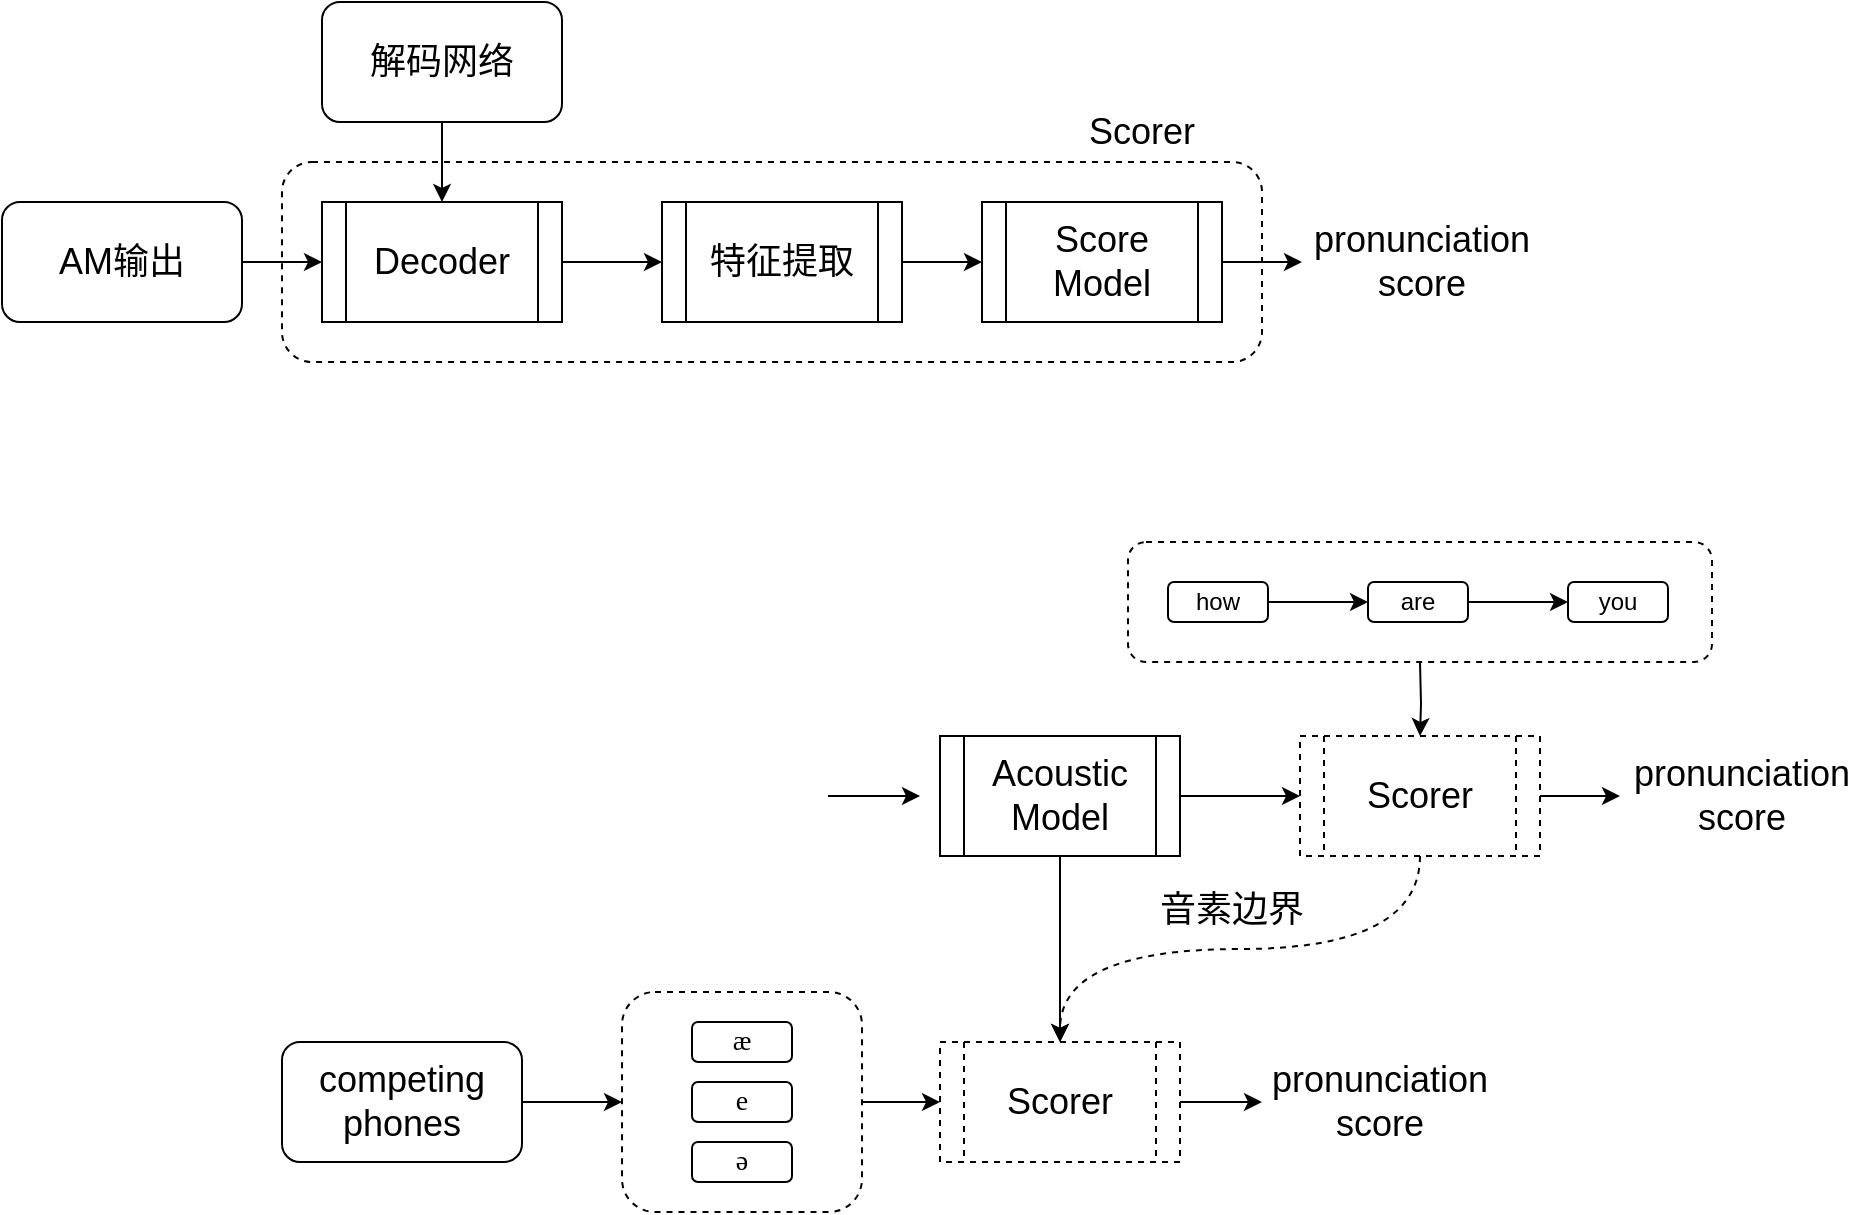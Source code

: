<mxfile version="15.1.1" type="github">
  <diagram id="8ySjM1XjnmDC9T0SSl26" name="Page-1">
    <mxGraphModel dx="1220" dy="694" grid="1" gridSize="10" guides="1" tooltips="1" connect="1" arrows="1" fold="1" page="1" pageScale="1" pageWidth="827" pageHeight="1169" math="0" shadow="0">
      <root>
        <mxCell id="0" />
        <mxCell id="1" parent="0" />
        <mxCell id="lmtUF1X2-M9YzweJEV8g-104" value="" style="rounded=1;whiteSpace=wrap;html=1;dashed=1;" vertex="1" parent="1">
          <mxGeometry x="603" y="690" width="292" height="60" as="geometry" />
        </mxCell>
        <mxCell id="lmtUF1X2-M9YzweJEV8g-74" value="" style="rounded=1;whiteSpace=wrap;html=1;dashed=1;" vertex="1" parent="1">
          <mxGeometry x="180" y="500" width="490" height="100" as="geometry" />
        </mxCell>
        <mxCell id="lmtUF1X2-M9YzweJEV8g-31" value="" style="edgeStyle=orthogonalEdgeStyle;rounded=0;orthogonalLoop=1;jettySize=auto;html=1;" edge="1" parent="1" source="lmtUF1X2-M9YzweJEV8g-32">
          <mxGeometry relative="1" as="geometry">
            <mxPoint x="499" y="817" as="targetPoint" />
          </mxGeometry>
        </mxCell>
        <mxCell id="lmtUF1X2-M9YzweJEV8g-32" value="" style="shape=image;html=1;verticalAlign=top;verticalLabelPosition=bottom;labelBackgroundColor=#ffffff;imageAspect=0;aspect=fixed;image=https://cdn2.iconfinder.com/data/icons/analytic-investment-and-balanced-scorecard/512/421_Audio_frequency_hertz_sequence_wave_sound_design_producstion-128.png" vertex="1" parent="1">
          <mxGeometry x="319" y="750" width="134" height="134" as="geometry" />
        </mxCell>
        <mxCell id="lmtUF1X2-M9YzweJEV8g-49" value="&lt;font style=&quot;font-size: 18px&quot;&gt;pronunciation score&lt;/font&gt;" style="text;html=1;strokeColor=none;fillColor=none;align=center;verticalAlign=middle;whiteSpace=wrap;rounded=0;" vertex="1" parent="1">
          <mxGeometry x="730" y="540" width="40" height="20" as="geometry" />
        </mxCell>
        <mxCell id="lmtUF1X2-M9YzweJEV8g-72" value="" style="edgeStyle=orthogonalEdgeStyle;rounded=0;orthogonalLoop=1;jettySize=auto;html=1;" edge="1" parent="1" source="lmtUF1X2-M9YzweJEV8g-53" target="lmtUF1X2-M9YzweJEV8g-70">
          <mxGeometry relative="1" as="geometry" />
        </mxCell>
        <mxCell id="lmtUF1X2-M9YzweJEV8g-53" value="&lt;span style=&quot;font-size: 18px&quot;&gt;Decoder&lt;/span&gt;" style="shape=process;whiteSpace=wrap;html=1;backgroundOutline=1;" vertex="1" parent="1">
          <mxGeometry x="200" y="520" width="120" height="60" as="geometry" />
        </mxCell>
        <mxCell id="lmtUF1X2-M9YzweJEV8g-56" value="" style="edgeStyle=orthogonalEdgeStyle;rounded=0;orthogonalLoop=1;jettySize=auto;html=1;" edge="1" parent="1" source="lmtUF1X2-M9YzweJEV8g-54" target="lmtUF1X2-M9YzweJEV8g-53">
          <mxGeometry relative="1" as="geometry" />
        </mxCell>
        <mxCell id="lmtUF1X2-M9YzweJEV8g-54" value="&lt;span style=&quot;font-size: 18px&quot;&gt;AM输出&lt;/span&gt;" style="rounded=1;whiteSpace=wrap;html=1;" vertex="1" parent="1">
          <mxGeometry x="40" y="520" width="120" height="60" as="geometry" />
        </mxCell>
        <mxCell id="lmtUF1X2-M9YzweJEV8g-57" value="" style="edgeStyle=orthogonalEdgeStyle;rounded=0;orthogonalLoop=1;jettySize=auto;html=1;" edge="1" parent="1" source="lmtUF1X2-M9YzweJEV8g-55" target="lmtUF1X2-M9YzweJEV8g-53">
          <mxGeometry relative="1" as="geometry" />
        </mxCell>
        <mxCell id="lmtUF1X2-M9YzweJEV8g-55" value="&lt;font style=&quot;font-size: 18px&quot;&gt;解码网络&lt;/font&gt;" style="rounded=1;whiteSpace=wrap;html=1;" vertex="1" parent="1">
          <mxGeometry x="200" y="420" width="120" height="60" as="geometry" />
        </mxCell>
        <mxCell id="lmtUF1X2-M9YzweJEV8g-61" value="" style="edgeStyle=orthogonalEdgeStyle;rounded=0;orthogonalLoop=1;jettySize=auto;html=1;" edge="1" parent="1" source="lmtUF1X2-M9YzweJEV8g-58">
          <mxGeometry relative="1" as="geometry">
            <mxPoint x="690" y="550" as="targetPoint" />
          </mxGeometry>
        </mxCell>
        <mxCell id="lmtUF1X2-M9YzweJEV8g-58" value="&lt;font style=&quot;font-size: 18px&quot;&gt;Score Model&lt;/font&gt;" style="shape=process;whiteSpace=wrap;html=1;backgroundOutline=1;" vertex="1" parent="1">
          <mxGeometry x="530" y="520" width="120" height="60" as="geometry" />
        </mxCell>
        <mxCell id="lmtUF1X2-M9YzweJEV8g-79" value="" style="edgeStyle=orthogonalEdgeStyle;rounded=0;orthogonalLoop=1;jettySize=auto;html=1;" edge="1" parent="1" source="lmtUF1X2-M9YzweJEV8g-62" target="lmtUF1X2-M9YzweJEV8g-77">
          <mxGeometry relative="1" as="geometry" />
        </mxCell>
        <mxCell id="lmtUF1X2-M9YzweJEV8g-87" value="" style="edgeStyle=orthogonalEdgeStyle;rounded=0;orthogonalLoop=1;jettySize=auto;html=1;" edge="1" parent="1" source="lmtUF1X2-M9YzweJEV8g-62" target="lmtUF1X2-M9YzweJEV8g-86">
          <mxGeometry relative="1" as="geometry" />
        </mxCell>
        <mxCell id="lmtUF1X2-M9YzweJEV8g-62" value="&lt;font style=&quot;font-size: 18px&quot;&gt;Acoustic Model&lt;/font&gt;" style="shape=process;whiteSpace=wrap;html=1;backgroundOutline=1;" vertex="1" parent="1">
          <mxGeometry x="509" y="787" width="120" height="60" as="geometry" />
        </mxCell>
        <mxCell id="lmtUF1X2-M9YzweJEV8g-73" value="" style="edgeStyle=orthogonalEdgeStyle;rounded=0;orthogonalLoop=1;jettySize=auto;html=1;" edge="1" parent="1" source="lmtUF1X2-M9YzweJEV8g-70" target="lmtUF1X2-M9YzweJEV8g-58">
          <mxGeometry relative="1" as="geometry" />
        </mxCell>
        <mxCell id="lmtUF1X2-M9YzweJEV8g-70" value="&lt;font style=&quot;font-size: 18px&quot;&gt;特征提取&lt;/font&gt;" style="shape=process;whiteSpace=wrap;html=1;backgroundOutline=1;" vertex="1" parent="1">
          <mxGeometry x="370" y="520" width="120" height="60" as="geometry" />
        </mxCell>
        <mxCell id="lmtUF1X2-M9YzweJEV8g-75" value="&lt;font style=&quot;font-size: 18px&quot;&gt;Scorer&lt;/font&gt;" style="text;html=1;strokeColor=none;fillColor=none;align=center;verticalAlign=middle;whiteSpace=wrap;rounded=0;dashed=1;" vertex="1" parent="1">
          <mxGeometry x="550" y="475" width="120" height="20" as="geometry" />
        </mxCell>
        <mxCell id="lmtUF1X2-M9YzweJEV8g-78" value="" style="edgeStyle=orthogonalEdgeStyle;rounded=0;orthogonalLoop=1;jettySize=auto;html=1;" edge="1" parent="1" target="lmtUF1X2-M9YzweJEV8g-77">
          <mxGeometry relative="1" as="geometry">
            <mxPoint x="749" y="750" as="sourcePoint" />
          </mxGeometry>
        </mxCell>
        <mxCell id="lmtUF1X2-M9YzweJEV8g-81" value="" style="edgeStyle=orthogonalEdgeStyle;rounded=0;orthogonalLoop=1;jettySize=auto;html=1;" edge="1" parent="1" source="lmtUF1X2-M9YzweJEV8g-77">
          <mxGeometry relative="1" as="geometry">
            <mxPoint x="849" y="817" as="targetPoint" />
          </mxGeometry>
        </mxCell>
        <mxCell id="lmtUF1X2-M9YzweJEV8g-96" value="" style="edgeStyle=orthogonalEdgeStyle;rounded=0;orthogonalLoop=1;jettySize=auto;html=1;exitX=0.5;exitY=1;exitDx=0;exitDy=0;entryX=0.5;entryY=0;entryDx=0;entryDy=0;elbow=vertical;curved=1;dashed=1;" edge="1" parent="1" source="lmtUF1X2-M9YzweJEV8g-77" target="lmtUF1X2-M9YzweJEV8g-86">
          <mxGeometry relative="1" as="geometry">
            <mxPoint x="590" y="930" as="targetPoint" />
          </mxGeometry>
        </mxCell>
        <mxCell id="lmtUF1X2-M9YzweJEV8g-77" value="&lt;font style=&quot;font-size: 18px&quot;&gt;Scorer&lt;/font&gt;" style="shape=process;whiteSpace=wrap;html=1;backgroundOutline=1;dashed=1;" vertex="1" parent="1">
          <mxGeometry x="689" y="787" width="120" height="60" as="geometry" />
        </mxCell>
        <mxCell id="lmtUF1X2-M9YzweJEV8g-80" value="&lt;font style=&quot;font-size: 18px&quot;&gt;pronunciation score&lt;/font&gt;" style="text;html=1;strokeColor=none;fillColor=none;align=center;verticalAlign=middle;whiteSpace=wrap;rounded=0;" vertex="1" parent="1">
          <mxGeometry x="890" y="807" width="40" height="20" as="geometry" />
        </mxCell>
        <mxCell id="lmtUF1X2-M9YzweJEV8g-89" value="" style="edgeStyle=orthogonalEdgeStyle;rounded=0;orthogonalLoop=1;jettySize=auto;html=1;" edge="1" parent="1" source="lmtUF1X2-M9YzweJEV8g-85" target="lmtUF1X2-M9YzweJEV8g-88">
          <mxGeometry relative="1" as="geometry" />
        </mxCell>
        <mxCell id="lmtUF1X2-M9YzweJEV8g-85" value="&lt;span style=&quot;font-size: 18px&quot;&gt;competing phones&lt;/span&gt;" style="rounded=1;whiteSpace=wrap;html=1;" vertex="1" parent="1">
          <mxGeometry x="180" y="940" width="120" height="60" as="geometry" />
        </mxCell>
        <mxCell id="lmtUF1X2-M9YzweJEV8g-92" value="" style="edgeStyle=orthogonalEdgeStyle;rounded=0;orthogonalLoop=1;jettySize=auto;html=1;" edge="1" parent="1" source="lmtUF1X2-M9YzweJEV8g-86">
          <mxGeometry relative="1" as="geometry">
            <mxPoint x="670" y="970" as="targetPoint" />
          </mxGeometry>
        </mxCell>
        <mxCell id="lmtUF1X2-M9YzweJEV8g-86" value="&lt;font style=&quot;font-size: 18px&quot;&gt;Scorer&lt;/font&gt;" style="shape=process;whiteSpace=wrap;html=1;backgroundOutline=1;dashed=1;" vertex="1" parent="1">
          <mxGeometry x="509" y="940" width="120" height="60" as="geometry" />
        </mxCell>
        <mxCell id="lmtUF1X2-M9YzweJEV8g-90" value="" style="edgeStyle=orthogonalEdgeStyle;rounded=0;orthogonalLoop=1;jettySize=auto;html=1;" edge="1" parent="1" source="lmtUF1X2-M9YzweJEV8g-88" target="lmtUF1X2-M9YzweJEV8g-86">
          <mxGeometry relative="1" as="geometry" />
        </mxCell>
        <mxCell id="lmtUF1X2-M9YzweJEV8g-88" value="" style="rounded=1;whiteSpace=wrap;html=1;dashed=1;" vertex="1" parent="1">
          <mxGeometry x="350" y="915" width="120" height="110" as="geometry" />
        </mxCell>
        <mxCell id="lmtUF1X2-M9YzweJEV8g-91" value="&lt;font style=&quot;font-size: 18px&quot;&gt;pronunciation&lt;br&gt;score&lt;/font&gt;" style="text;html=1;strokeColor=none;fillColor=none;align=center;verticalAlign=middle;whiteSpace=wrap;rounded=0;" vertex="1" parent="1">
          <mxGeometry x="709" y="960" width="40" height="20" as="geometry" />
        </mxCell>
        <mxCell id="lmtUF1X2-M9YzweJEV8g-97" value="&lt;font style=&quot;font-size: 18px&quot;&gt;音素边界&lt;/font&gt;" style="text;html=1;strokeColor=none;fillColor=none;align=center;verticalAlign=middle;whiteSpace=wrap;rounded=0;" vertex="1" parent="1">
          <mxGeometry x="610" y="864" width="90" height="20" as="geometry" />
        </mxCell>
        <mxCell id="lmtUF1X2-M9YzweJEV8g-101" value="" style="edgeStyle=orthogonalEdgeStyle;curved=1;rounded=0;orthogonalLoop=1;jettySize=auto;html=1;" edge="1" parent="1" source="lmtUF1X2-M9YzweJEV8g-98" target="lmtUF1X2-M9YzweJEV8g-99">
          <mxGeometry relative="1" as="geometry" />
        </mxCell>
        <mxCell id="lmtUF1X2-M9YzweJEV8g-98" value="how" style="rounded=1;whiteSpace=wrap;html=1;" vertex="1" parent="1">
          <mxGeometry x="623" y="710" width="50" height="20" as="geometry" />
        </mxCell>
        <mxCell id="lmtUF1X2-M9YzweJEV8g-103" value="" style="edgeStyle=orthogonalEdgeStyle;curved=1;rounded=0;orthogonalLoop=1;jettySize=auto;html=1;" edge="1" parent="1" source="lmtUF1X2-M9YzweJEV8g-99" target="lmtUF1X2-M9YzweJEV8g-100">
          <mxGeometry relative="1" as="geometry" />
        </mxCell>
        <mxCell id="lmtUF1X2-M9YzweJEV8g-99" value="are" style="rounded=1;whiteSpace=wrap;html=1;" vertex="1" parent="1">
          <mxGeometry x="723" y="710" width="50" height="20" as="geometry" />
        </mxCell>
        <mxCell id="lmtUF1X2-M9YzweJEV8g-100" value="you" style="rounded=1;whiteSpace=wrap;html=1;" vertex="1" parent="1">
          <mxGeometry x="823" y="710" width="50" height="20" as="geometry" />
        </mxCell>
        <mxCell id="lmtUF1X2-M9YzweJEV8g-106" value="&lt;span style=&quot;font-family: &amp;#34;times new roman&amp;#34; , serif ; font-size: 14px ; text-align: left&quot;&gt;æ&lt;/span&gt;" style="rounded=1;whiteSpace=wrap;html=1;" vertex="1" parent="1">
          <mxGeometry x="385" y="930" width="50" height="20" as="geometry" />
        </mxCell>
        <mxCell id="lmtUF1X2-M9YzweJEV8g-107" value="&lt;span style=&quot;font-family: &amp;#34;times new roman&amp;#34; , serif ; font-size: 14px ; text-align: left&quot;&gt;e&lt;/span&gt;" style="rounded=1;whiteSpace=wrap;html=1;" vertex="1" parent="1">
          <mxGeometry x="385" y="960" width="50" height="20" as="geometry" />
        </mxCell>
        <mxCell id="lmtUF1X2-M9YzweJEV8g-108" value="&lt;span style=&quot;font-family: &amp;#34;times new roman&amp;#34; , serif ; font-size: 14px ; text-align: left&quot;&gt;ə&lt;/span&gt;" style="rounded=1;whiteSpace=wrap;html=1;" vertex="1" parent="1">
          <mxGeometry x="385" y="990" width="50" height="20" as="geometry" />
        </mxCell>
      </root>
    </mxGraphModel>
  </diagram>
</mxfile>
